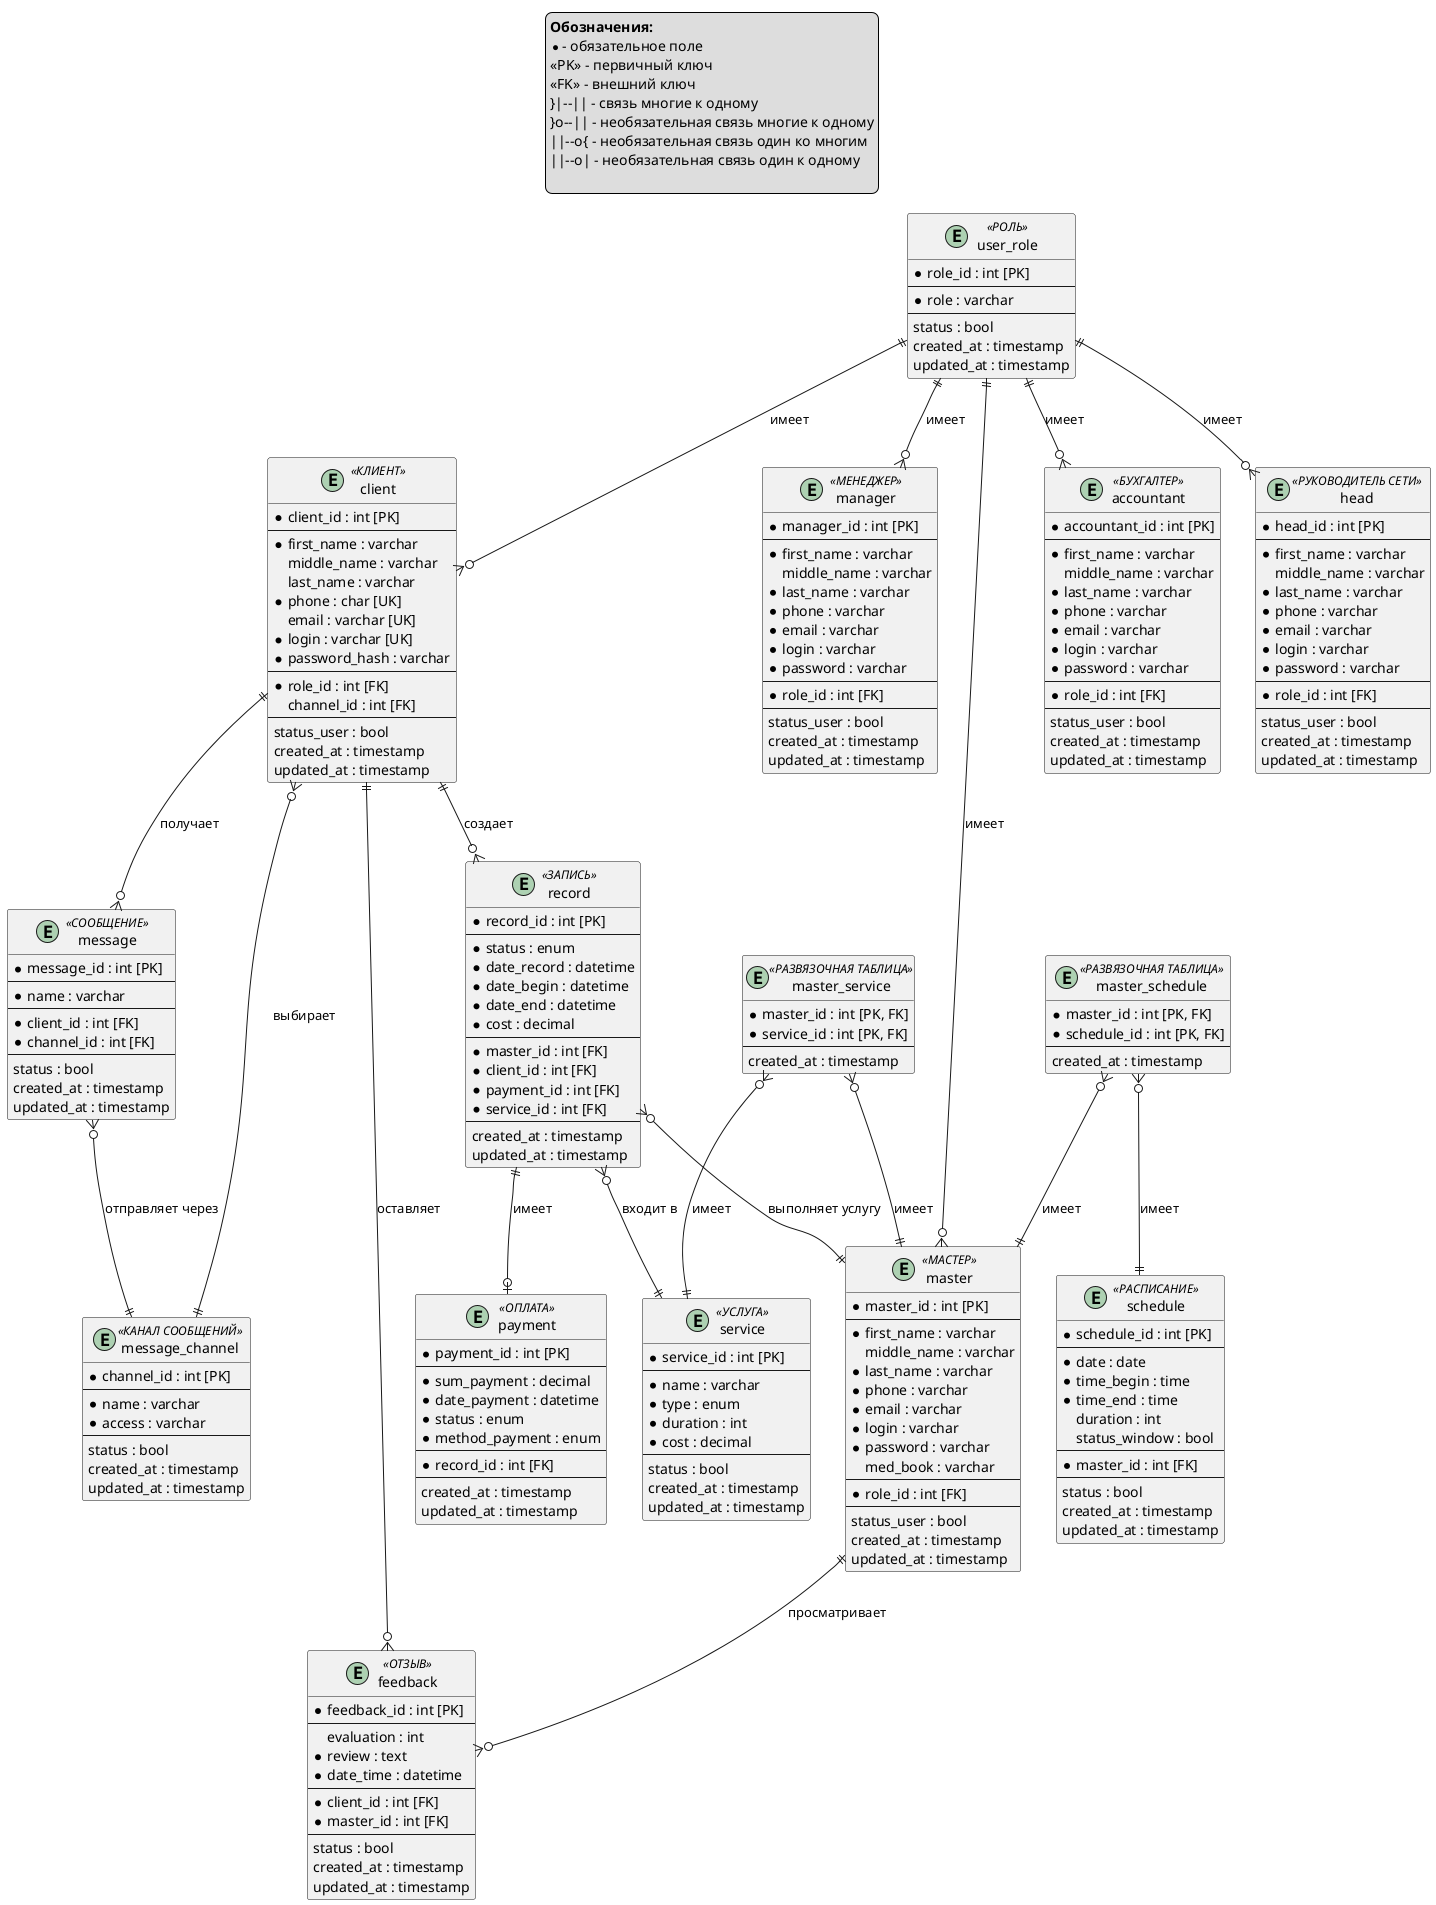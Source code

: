 @startuml

entity client <<КЛИЕНТ>> {
  ' Первичный ключ
  * client_id : int [PK]
  --
  ' Основная информация
  * first_name : varchar
  middle_name : varchar
  last_name : varchar
  * phone : char [UK]
  email : varchar [UK]
  * login : varchar [UK]
  * password_hash : varchar
  --
  ' Связи
  * role_id : int [FK]
  channel_id : int [FK]
  --
  ' Системные поля
  status_user : bool
  created_at : timestamp
  updated_at : timestamp
}

entity manager <<МЕНЕДЖЕР>> {
  ' Первичный ключ
  * manager_id : int [PK]
  --
  ' Основная информация
  * first_name : varchar
  middle_name : varchar
  * last_name : varchar
  * phone : varchar
  * email : varchar
  * login : varchar
  * password : varchar
  --
  ' Связи
  * role_id : int [FK]
  --
  ' Системные поля
  status_user : bool
  created_at : timestamp
  updated_at : timestamp
}

entity master <<МАСТЕР>> {
  ' Первичный ключ
  * master_id : int [PK]
  --
  ' Основная информация
  * first_name : varchar
  middle_name : varchar
  * last_name : varchar
  * phone : varchar
  * email : varchar
  * login : varchar
  * password : varchar
  med_book : varchar
  --
  ' Связи
  * role_id : int [FK]
  --
  ' Системные поля
  status_user : bool
  created_at : timestamp
  updated_at : timestamp
}

entity accountant <<БУХГАЛТЕР>> {
  ' Первичный ключ
  * accountant_id : int [PK]
  --
  ' Основная информация
  * first_name : varchar
  middle_name : varchar
  * last_name : varchar
  * phone : varchar
  * email : varchar
  * login : varchar
  * password : varchar
  --
  ' Связи
  * role_id : int [FK]
  --
  ' Системные поля
  status_user : bool
  created_at : timestamp
  updated_at : timestamp
}

entity head <<РУКОВОДИТЕЛЬ СЕТИ>> {
  ' Первичный ключ
  * head_id : int [PK]
  --
  ' Основная информация
  * first_name : varchar
  middle_name : varchar
  * last_name : varchar
  * phone : varchar
  * email : varchar
  * login : varchar
  * password : varchar
  --
  ' Связи
  * role_id : int [FK]
  --
  ' Системные поля
  status_user : bool
  created_at : timestamp
  updated_at : timestamp
}

entity record <<ЗАПИСЬ>> {
  ' Первичный ключ
  * record_id : int [PK]
  --
  ' Основная информация
  * status : enum
  * date_record : datetime
  * date_begin : datetime
  * date_end : datetime
  * cost : decimal
  --
  ' Связи
  * master_id : int [FK]
  * client_id : int [FK]
  * payment_id : int [FK]
  * service_id : int [FK]
  --
  ' Системные поля
  created_at : timestamp
  updated_at : timestamp
}

entity payment <<ОПЛАТА>> {
  ' Первичный ключ
  * payment_id : int [PK]
  --
  ' Основная информация
  * sum_payment : decimal
  * date_payment : datetime
  * status : enum
  * method_payment : enum
  --
  ' Связи
  * record_id : int [FK]
  --
  ' Системные поля
  created_at : timestamp
  updated_at : timestamp
}

entity user_role <<РОЛЬ>> {
  ' Первичный ключ
  * role_id : int [PK]
  --
  ' Основная информация
  * role : varchar
  --
  ' Системные поля
  status : bool
  created_at : timestamp
  updated_at : timestamp
}

entity service <<УСЛУГА>> {
  ' Первичный ключ
  * service_id : int [PK]
  --
  ' Основная информация
  * name : varchar
  * type : enum
  * duration : int
  * cost : decimal
  --
  ' Системные поля
  status : bool
  created_at : timestamp
  updated_at : timestamp
}

entity message_channel <<КАНАЛ СООБЩЕНИЙ>> {
  ' Первичный ключ
  * channel_id : int [PK]
  --
  ' Основная информация
  * name : varchar
  * access : varchar
  --
  ' Системные поля
  status : bool
  created_at : timestamp
  updated_at : timestamp
}

entity message <<СООБЩЕНИЕ>> {
  ' Первичный ключ
  * message_id : int [PK]
  --
  ' Основная информация
  * name : varchar
  --
  ' Связи
  * client_id : int [FK]
  * channel_id : int [FK]
  --
  ' Системные поля
  status : bool
  created_at : timestamp
  updated_at : timestamp
}

entity schedule <<РАСПИСАНИЕ>> {
  ' Первичный ключ
  * schedule_id : int [PK]
  --
  ' Основная информация
  * date : date
  * time_begin : time
  * time_end : time
  duration : int
  status_window : bool
  --
  ' Связи
  * master_id : int [FK]
  --
  ' Системные поля
  status : bool
  created_at : timestamp
  updated_at : timestamp
}

entity feedback <<ОТЗЫВ>> {
  ' Первичный ключ
  * feedback_id : int [PK]
  --
  ' Основная информация
  evaluation : int
  * review : text
  * date_time : datetime
  --
  ' Связи
  * client_id : int [FK]
  * master_id : int [FK]
  --
  ' Системные поля
  status : bool
  created_at : timestamp
  updated_at : timestamp
}

entity master_service <<РАЗВЯЗОЧНАЯ ТАБЛИЦА>> {
  ' Первичный ключ
  * master_id : int [PK, FK]
  * service_id : int [PK, FK]
  --
  ' Системные поля
  created_at : timestamp
}

entity master_schedule <<РАЗВЯЗОЧНАЯ ТАБЛИЦА>> {
  ' Первичный ключ
  * master_id : int [PK, FK]
  * schedule_id : int [PK, FK]
  --
  ' Системные поля
  created_at : timestamp
}

' Связи
user_role ||--o{ client : "имеет"
user_role ||--o{ manager : "имеет"
user_role ||--o{ master : "имеет"
user_role ||--o{ accountant : "имеет"
user_role ||--o{ head : "имеет"

message }o--|| message_channel : "отправляет через"

master ||--o{ feedback : "просматривает"

client }o--|| message_channel : "выбирает"
client ||--o{ message : "получает"
client ||--o{ record : "создает"
client ||--o{ feedback : "оставляет"

record ||--o| payment : "имеет"
record }o--|| service : "входит в"
record }o--|| master : "выполняет услугу"

master_service }o--|| master : "имеет"
master_service }o--|| service : "имеет"
master_schedule }o--|| master : "имеет"
master_schedule }o--|| schedule : "имеет"


legend top
  <b>Обозначения:</b>
  * - обязательное поле
  <<PK>> - первичный ключ
  <<FK>> - внешний ключ
  }|--|| - связь многие к одному
  }o--|| - необязательная связь многие к одному
  ||--o{ - необязательная связь один ко многим
  ||--o| - необязательная связь один к одному

end legend

@enduml
